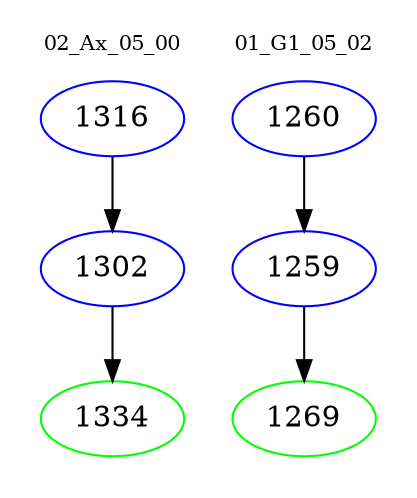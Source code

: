 digraph{
subgraph cluster_0 {
color = white
label = "02_Ax_05_00";
fontsize=10;
T0_1316 [label="1316", color="blue"]
T0_1316 -> T0_1302 [color="black"]
T0_1302 [label="1302", color="blue"]
T0_1302 -> T0_1334 [color="black"]
T0_1334 [label="1334", color="green"]
}
subgraph cluster_1 {
color = white
label = "01_G1_05_02";
fontsize=10;
T1_1260 [label="1260", color="blue"]
T1_1260 -> T1_1259 [color="black"]
T1_1259 [label="1259", color="blue"]
T1_1259 -> T1_1269 [color="black"]
T1_1269 [label="1269", color="green"]
}
}
